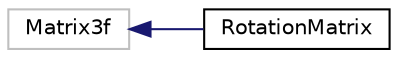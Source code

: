 digraph "Graphical Class Hierarchy"
{
  edge [fontname="Helvetica",fontsize="10",labelfontname="Helvetica",labelfontsize="10"];
  node [fontname="Helvetica",fontsize="10",shape=record];
  rankdir="LR";
  Node185 [label="Matrix3f",height=0.2,width=0.4,color="grey75", fillcolor="white", style="filled"];
  Node185 -> Node0 [dir="back",color="midnightblue",fontsize="10",style="solid",fontname="Helvetica"];
  Node0 [label="RotationMatrix",height=0.2,width=0.4,color="black", fillcolor="white", style="filled",URL="$classRotationMatrix.html",tooltip="Representation for 3x3 RotationMatrices. "];
}
